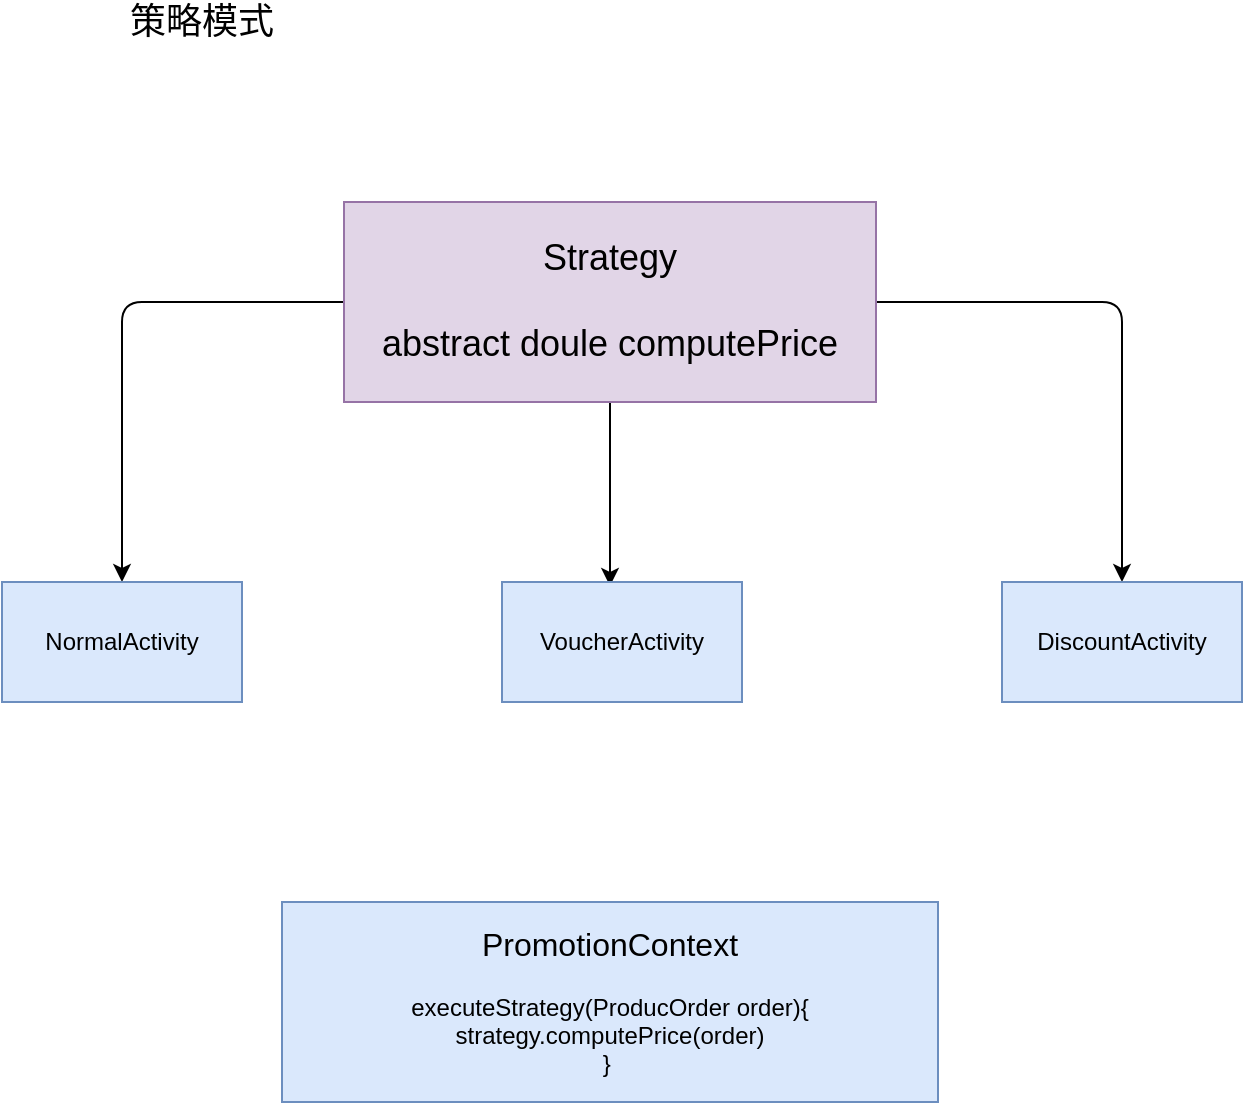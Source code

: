 <mxfile version="13.10.0" type="github">
  <diagram id="CJoIMUIqcPQ6l7s9pJj1" name="Page-1">
    <mxGraphModel dx="1422" dy="762" grid="1" gridSize="10" guides="1" tooltips="1" connect="1" arrows="1" fold="1" page="1" pageScale="1" pageWidth="827" pageHeight="1169" math="0" shadow="0">
      <root>
        <mxCell id="0" />
        <mxCell id="1" parent="0" />
        <mxCell id="Qiq9FVPnAwVoKg9HhzMm-1" value="&lt;font style=&quot;font-size: 18px&quot;&gt;策略模式&lt;/font&gt;" style="text;html=1;strokeColor=none;fillColor=none;align=center;verticalAlign=middle;whiteSpace=wrap;rounded=0;" vertex="1" parent="1">
          <mxGeometry x="120" y="50" width="180" height="20" as="geometry" />
        </mxCell>
        <mxCell id="Qiq9FVPnAwVoKg9HhzMm-7" style="edgeStyle=orthogonalEdgeStyle;orthogonalLoop=1;jettySize=auto;html=1;entryX=0.5;entryY=0;entryDx=0;entryDy=0;rounded=1;" edge="1" parent="1" source="Qiq9FVPnAwVoKg9HhzMm-2" target="Qiq9FVPnAwVoKg9HhzMm-3">
          <mxGeometry relative="1" as="geometry" />
        </mxCell>
        <mxCell id="Qiq9FVPnAwVoKg9HhzMm-8" style="edgeStyle=orthogonalEdgeStyle;rounded=1;orthogonalLoop=1;jettySize=auto;html=1;exitX=0.5;exitY=1;exitDx=0;exitDy=0;entryX=0.45;entryY=0.033;entryDx=0;entryDy=0;entryPerimeter=0;" edge="1" parent="1" source="Qiq9FVPnAwVoKg9HhzMm-2" target="Qiq9FVPnAwVoKg9HhzMm-5">
          <mxGeometry relative="1" as="geometry" />
        </mxCell>
        <mxCell id="Qiq9FVPnAwVoKg9HhzMm-9" style="edgeStyle=orthogonalEdgeStyle;rounded=1;orthogonalLoop=1;jettySize=auto;html=1;exitX=1;exitY=0.5;exitDx=0;exitDy=0;" edge="1" parent="1" source="Qiq9FVPnAwVoKg9HhzMm-2" target="Qiq9FVPnAwVoKg9HhzMm-6">
          <mxGeometry relative="1" as="geometry" />
        </mxCell>
        <mxCell id="Qiq9FVPnAwVoKg9HhzMm-2" value="&lt;font style=&quot;font-size: 18px&quot;&gt;Strategy&lt;br&gt;&lt;br&gt;abstract doule computePrice&lt;br&gt;&lt;/font&gt;" style="rounded=0;whiteSpace=wrap;html=1;fillColor=#e1d5e7;strokeColor=#9673a6;" vertex="1" parent="1">
          <mxGeometry x="281" y="150" width="266" height="100" as="geometry" />
        </mxCell>
        <mxCell id="Qiq9FVPnAwVoKg9HhzMm-3" value="NormalActivity" style="rounded=0;whiteSpace=wrap;html=1;fillColor=#dae8fc;strokeColor=#6c8ebf;" vertex="1" parent="1">
          <mxGeometry x="110" y="340" width="120" height="60" as="geometry" />
        </mxCell>
        <mxCell id="Qiq9FVPnAwVoKg9HhzMm-5" value="VoucherActivity" style="rounded=0;whiteSpace=wrap;html=1;fillColor=#dae8fc;strokeColor=#6c8ebf;" vertex="1" parent="1">
          <mxGeometry x="360" y="340" width="120" height="60" as="geometry" />
        </mxCell>
        <mxCell id="Qiq9FVPnAwVoKg9HhzMm-6" value="DiscountActivity" style="rounded=0;whiteSpace=wrap;html=1;fillColor=#dae8fc;strokeColor=#6c8ebf;" vertex="1" parent="1">
          <mxGeometry x="610" y="340" width="120" height="60" as="geometry" />
        </mxCell>
        <mxCell id="Qiq9FVPnAwVoKg9HhzMm-10" value="&lt;font style=&quot;font-size: 16px&quot;&gt;PromotionContext&lt;br&gt;&lt;/font&gt;&lt;br&gt;executeStrategy(ProducOrder order){&lt;br&gt;strategy.computePrice(order)&lt;br&gt;}&amp;nbsp;" style="rounded=0;whiteSpace=wrap;html=1;fillColor=#dae8fc;strokeColor=#6c8ebf;" vertex="1" parent="1">
          <mxGeometry x="250" y="500" width="328" height="100" as="geometry" />
        </mxCell>
      </root>
    </mxGraphModel>
  </diagram>
</mxfile>
